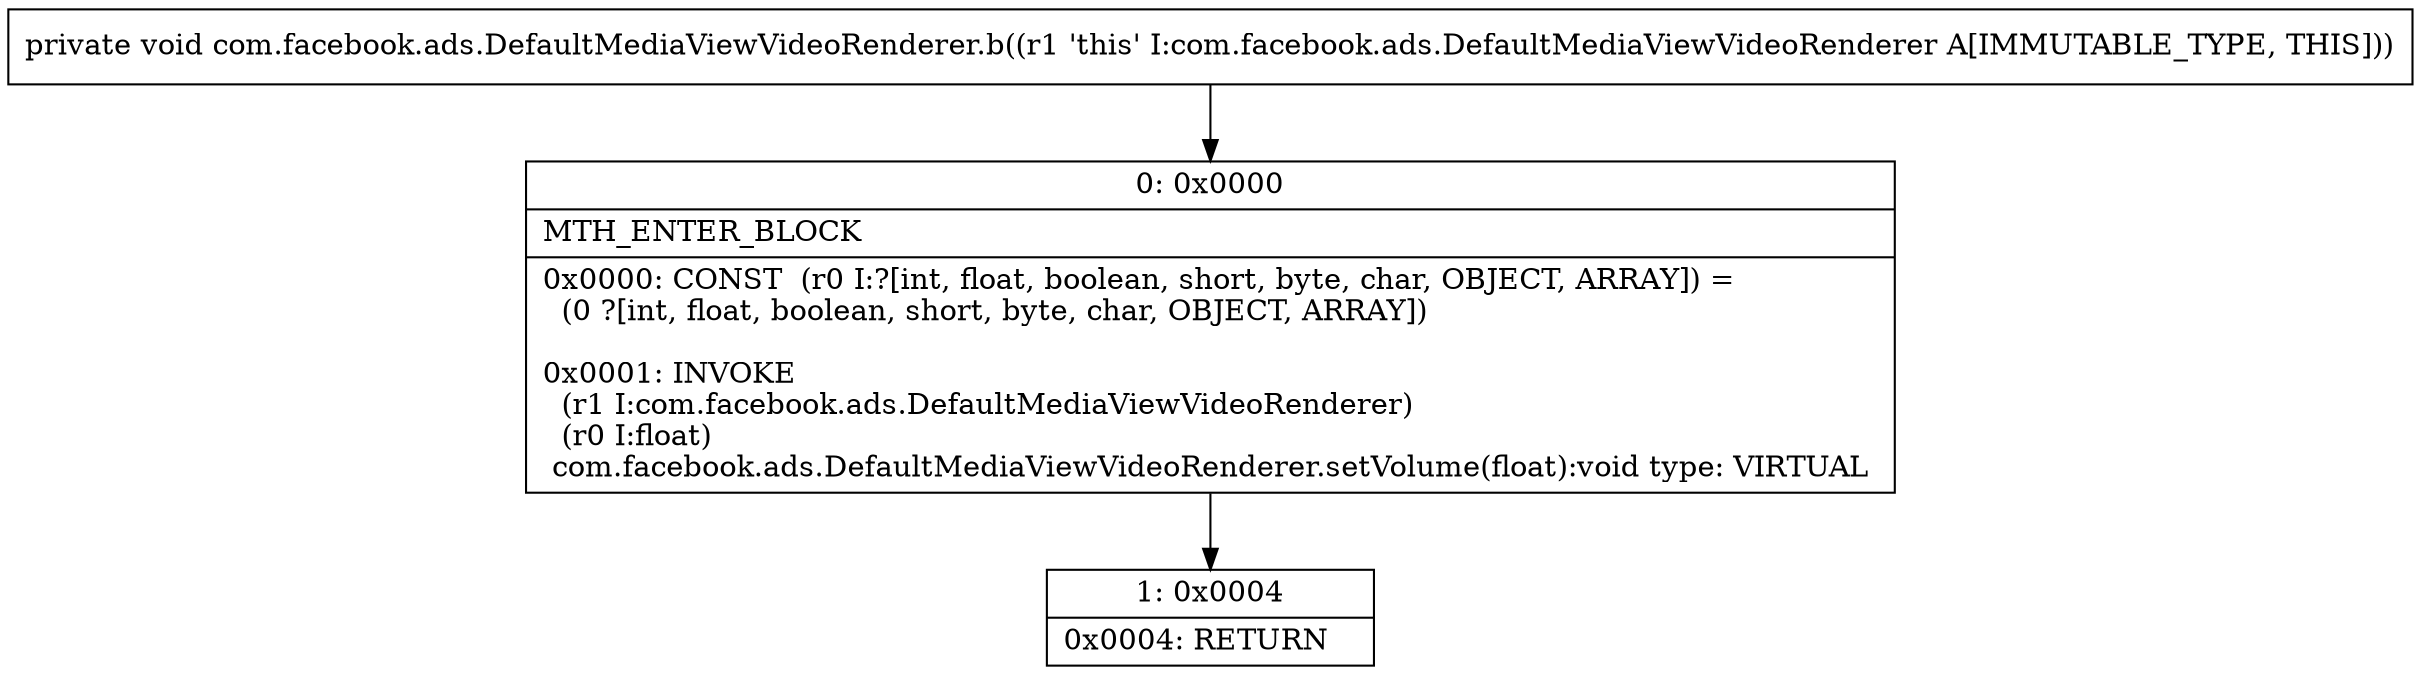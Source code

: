 digraph "CFG forcom.facebook.ads.DefaultMediaViewVideoRenderer.b()V" {
Node_0 [shape=record,label="{0\:\ 0x0000|MTH_ENTER_BLOCK\l|0x0000: CONST  (r0 I:?[int, float, boolean, short, byte, char, OBJECT, ARRAY]) = \l  (0 ?[int, float, boolean, short, byte, char, OBJECT, ARRAY])\l \l0x0001: INVOKE  \l  (r1 I:com.facebook.ads.DefaultMediaViewVideoRenderer)\l  (r0 I:float)\l com.facebook.ads.DefaultMediaViewVideoRenderer.setVolume(float):void type: VIRTUAL \l}"];
Node_1 [shape=record,label="{1\:\ 0x0004|0x0004: RETURN   \l}"];
MethodNode[shape=record,label="{private void com.facebook.ads.DefaultMediaViewVideoRenderer.b((r1 'this' I:com.facebook.ads.DefaultMediaViewVideoRenderer A[IMMUTABLE_TYPE, THIS])) }"];
MethodNode -> Node_0;
Node_0 -> Node_1;
}

